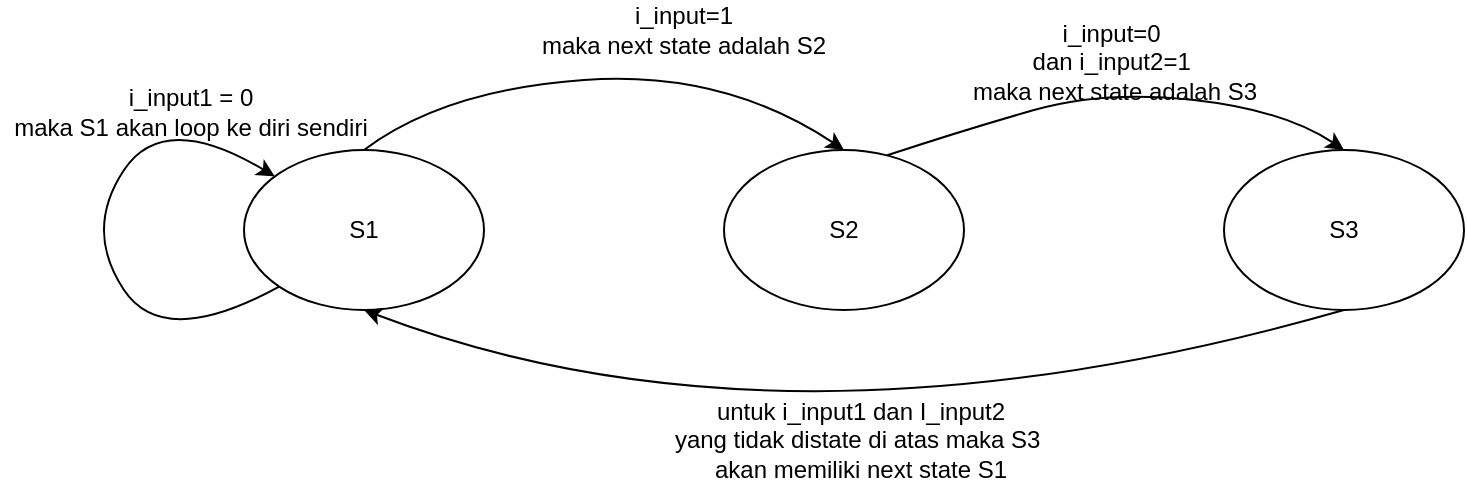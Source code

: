 <mxfile version="12.8.8" type="github"><diagram id="J5GKiqYoYAJUaNF1VgtC" name="Page-1"><mxGraphModel dx="1888" dy="576" grid="1" gridSize="10" guides="1" tooltips="1" connect="1" arrows="1" fold="1" page="1" pageScale="1" pageWidth="850" pageHeight="1100" math="0" shadow="0"><root><mxCell id="0"/><mxCell id="1" parent="0"/><mxCell id="F2z3tJqbIhH8R9BMoz_z-1" value="S1" style="ellipse;whiteSpace=wrap;html=1;" vertex="1" parent="1"><mxGeometry x="110" y="190" width="120" height="80" as="geometry"/></mxCell><mxCell id="F2z3tJqbIhH8R9BMoz_z-2" value="S2" style="ellipse;whiteSpace=wrap;html=1;" vertex="1" parent="1"><mxGeometry x="350" y="190" width="120" height="80" as="geometry"/></mxCell><mxCell id="F2z3tJqbIhH8R9BMoz_z-3" value="S3" style="ellipse;whiteSpace=wrap;html=1;" vertex="1" parent="1"><mxGeometry x="600" y="190" width="120" height="80" as="geometry"/></mxCell><mxCell id="F2z3tJqbIhH8R9BMoz_z-5" value="" style="curved=1;endArrow=classic;html=1;exitX=0.5;exitY=0;exitDx=0;exitDy=0;entryX=0.5;entryY=0;entryDx=0;entryDy=0;" edge="1" parent="1" source="F2z3tJqbIhH8R9BMoz_z-1" target="F2z3tJqbIhH8R9BMoz_z-2"><mxGeometry width="50" height="50" relative="1" as="geometry"><mxPoint x="220" y="200" as="sourcePoint"/><mxPoint x="270" y="150" as="targetPoint"/><Array as="points"><mxPoint x="210" y="160"/><mxPoint x="350" y="150"/></Array></mxGeometry></mxCell><mxCell id="F2z3tJqbIhH8R9BMoz_z-8" value="" style="curved=1;endArrow=classic;html=1;exitX=0.68;exitY=0.033;exitDx=0;exitDy=0;exitPerimeter=0;entryX=0.5;entryY=0;entryDx=0;entryDy=0;" edge="1" parent="1" source="F2z3tJqbIhH8R9BMoz_z-2" target="F2z3tJqbIhH8R9BMoz_z-3"><mxGeometry width="50" height="50" relative="1" as="geometry"><mxPoint x="530" y="170" as="sourcePoint"/><mxPoint x="580" y="120" as="targetPoint"/><Array as="points"><mxPoint x="470" y="180"/><mxPoint x="540" y="160"/><mxPoint x="630" y="170"/></Array></mxGeometry></mxCell><mxCell id="F2z3tJqbIhH8R9BMoz_z-10" value="" style="curved=1;endArrow=classic;html=1;exitX=0;exitY=1;exitDx=0;exitDy=0;" edge="1" parent="1" source="F2z3tJqbIhH8R9BMoz_z-1" target="F2z3tJqbIhH8R9BMoz_z-1"><mxGeometry width="50" height="50" relative="1" as="geometry"><mxPoint x="60" y="210" as="sourcePoint"/><mxPoint x="110" y="160" as="targetPoint"/><Array as="points"><mxPoint x="70" y="290"/><mxPoint x="30" y="230"/><mxPoint x="70" y="170"/></Array></mxGeometry></mxCell><mxCell id="F2z3tJqbIhH8R9BMoz_z-11" value="" style="curved=1;endArrow=classic;html=1;exitX=0.5;exitY=1;exitDx=0;exitDy=0;entryX=0.5;entryY=1;entryDx=0;entryDy=0;" edge="1" parent="1" source="F2z3tJqbIhH8R9BMoz_z-3" target="F2z3tJqbIhH8R9BMoz_z-1"><mxGeometry width="50" height="50" relative="1" as="geometry"><mxPoint x="490" y="370" as="sourcePoint"/><mxPoint x="540" y="320" as="targetPoint"/><Array as="points"><mxPoint x="380" y="350"/></Array></mxGeometry></mxCell><mxCell id="F2z3tJqbIhH8R9BMoz_z-13" value="i_input=1&lt;br&gt;maka next state adalah S2" style="text;html=1;strokeColor=none;fillColor=none;align=center;verticalAlign=middle;whiteSpace=wrap;rounded=0;" vertex="1" parent="1"><mxGeometry x="250" y="120" width="160" height="20" as="geometry"/></mxCell><mxCell id="F2z3tJqbIhH8R9BMoz_z-14" value="i_input1 = 0&lt;br&gt;maka S1 akan loop ke diri sendiri" style="text;html=1;align=center;verticalAlign=middle;resizable=0;points=[];autosize=1;" vertex="1" parent="1"><mxGeometry x="-12" y="156" width="190" height="30" as="geometry"/></mxCell><mxCell id="F2z3tJqbIhH8R9BMoz_z-15" value="i_input=0&amp;nbsp;&lt;br&gt;dan i_input2=1&amp;nbsp;&lt;br&gt;maka next state adalah S3" style="text;html=1;align=center;verticalAlign=middle;resizable=0;points=[];autosize=1;" vertex="1" parent="1"><mxGeometry x="465" y="121" width="160" height="50" as="geometry"/></mxCell><mxCell id="F2z3tJqbIhH8R9BMoz_z-16" value="untuk i_input1 dan I_input2&lt;br&gt;yang tidak distate di atas maka S3&amp;nbsp;&lt;br&gt;akan memiliki next state S1" style="text;html=1;align=center;verticalAlign=middle;resizable=0;points=[];autosize=1;" vertex="1" parent="1"><mxGeometry x="318" y="310" width="200" height="50" as="geometry"/></mxCell></root></mxGraphModel></diagram></mxfile>